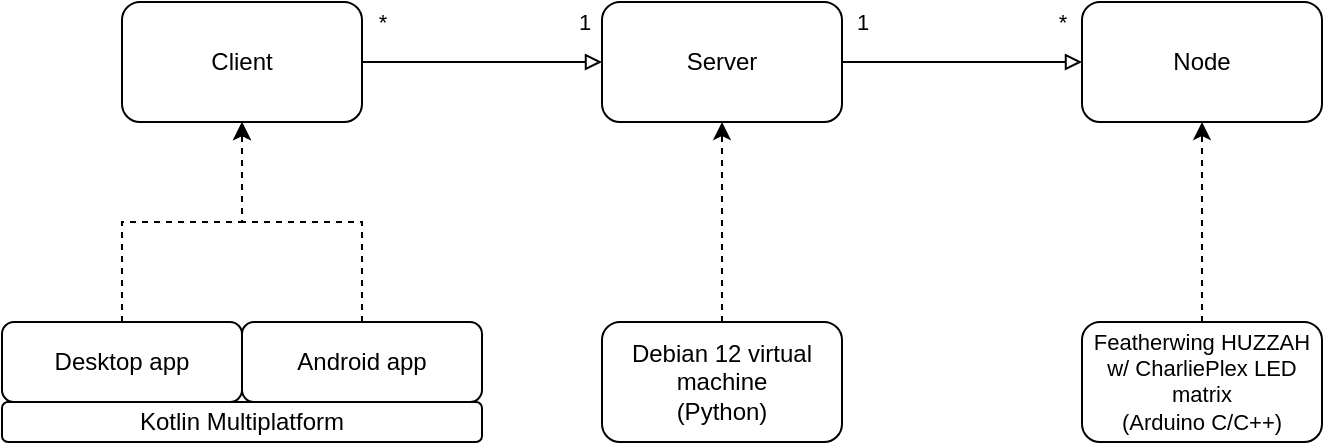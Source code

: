 <mxfile version="24.5.1" type="device">
  <diagram name="Page-1" id="ZSZaa8B1OJM8pMLhOpXY">
    <mxGraphModel dx="988" dy="590" grid="1" gridSize="10" guides="1" tooltips="1" connect="1" arrows="1" fold="1" page="1" pageScale="1" pageWidth="1100" pageHeight="850" math="0" shadow="0">
      <root>
        <mxCell id="0" />
        <mxCell id="1" parent="0" />
        <mxCell id="hGj_gqiBT4FRcHdiCMDX-7" style="edgeStyle=orthogonalEdgeStyle;rounded=0;orthogonalLoop=1;jettySize=auto;html=1;endArrow=block;endFill=0;" edge="1" parent="1" source="hGj_gqiBT4FRcHdiCMDX-4" target="hGj_gqiBT4FRcHdiCMDX-5">
          <mxGeometry relative="1" as="geometry" />
        </mxCell>
        <mxCell id="hGj_gqiBT4FRcHdiCMDX-10" value="1" style="edgeLabel;html=1;align=center;verticalAlign=middle;resizable=0;points=[];" vertex="1" connectable="0" parent="hGj_gqiBT4FRcHdiCMDX-7">
          <mxGeometry x="0.507" y="1" relative="1" as="geometry">
            <mxPoint x="20" y="-19" as="offset" />
          </mxGeometry>
        </mxCell>
        <mxCell id="hGj_gqiBT4FRcHdiCMDX-11" value="*" style="edgeLabel;html=1;align=center;verticalAlign=middle;resizable=0;points=[];" vertex="1" connectable="0" parent="hGj_gqiBT4FRcHdiCMDX-7">
          <mxGeometry x="-0.72" y="-1" relative="1" as="geometry">
            <mxPoint x="-7" y="-21" as="offset" />
          </mxGeometry>
        </mxCell>
        <mxCell id="hGj_gqiBT4FRcHdiCMDX-4" value="Client" style="rounded=1;whiteSpace=wrap;html=1;" vertex="1" parent="1">
          <mxGeometry x="320" y="240" width="120" height="60" as="geometry" />
        </mxCell>
        <mxCell id="hGj_gqiBT4FRcHdiCMDX-8" style="edgeStyle=orthogonalEdgeStyle;rounded=0;orthogonalLoop=1;jettySize=auto;html=1;endArrow=block;endFill=0;" edge="1" parent="1" source="hGj_gqiBT4FRcHdiCMDX-5" target="hGj_gqiBT4FRcHdiCMDX-6">
          <mxGeometry relative="1" as="geometry" />
        </mxCell>
        <mxCell id="hGj_gqiBT4FRcHdiCMDX-9" value="*" style="edgeLabel;html=1;align=center;verticalAlign=middle;resizable=0;points=[];" vertex="1" connectable="0" parent="hGj_gqiBT4FRcHdiCMDX-8">
          <mxGeometry x="0.753" relative="1" as="geometry">
            <mxPoint x="5" y="-20" as="offset" />
          </mxGeometry>
        </mxCell>
        <mxCell id="hGj_gqiBT4FRcHdiCMDX-12" value="1" style="edgeLabel;html=1;align=center;verticalAlign=middle;resizable=0;points=[];" vertex="1" connectable="0" parent="hGj_gqiBT4FRcHdiCMDX-8">
          <mxGeometry x="-0.767" relative="1" as="geometry">
            <mxPoint x="-4" y="-20" as="offset" />
          </mxGeometry>
        </mxCell>
        <mxCell id="hGj_gqiBT4FRcHdiCMDX-5" value="Server" style="rounded=1;whiteSpace=wrap;html=1;" vertex="1" parent="1">
          <mxGeometry x="560" y="240" width="120" height="60" as="geometry" />
        </mxCell>
        <mxCell id="hGj_gqiBT4FRcHdiCMDX-6" value="Node" style="rounded=1;whiteSpace=wrap;html=1;" vertex="1" parent="1">
          <mxGeometry x="800" y="240" width="120" height="60" as="geometry" />
        </mxCell>
        <mxCell id="hGj_gqiBT4FRcHdiCMDX-14" style="edgeStyle=orthogonalEdgeStyle;rounded=0;orthogonalLoop=1;jettySize=auto;html=1;dashed=1;" edge="1" parent="1" source="hGj_gqiBT4FRcHdiCMDX-13" target="hGj_gqiBT4FRcHdiCMDX-4">
          <mxGeometry relative="1" as="geometry" />
        </mxCell>
        <mxCell id="hGj_gqiBT4FRcHdiCMDX-13" value="&lt;div&gt;Android app&lt;/div&gt;" style="rounded=1;whiteSpace=wrap;html=1;" vertex="1" parent="1">
          <mxGeometry x="380" y="400" width="120" height="40" as="geometry" />
        </mxCell>
        <mxCell id="hGj_gqiBT4FRcHdiCMDX-16" style="edgeStyle=orthogonalEdgeStyle;rounded=0;orthogonalLoop=1;jettySize=auto;html=1;dashed=1;" edge="1" parent="1" source="hGj_gqiBT4FRcHdiCMDX-15" target="hGj_gqiBT4FRcHdiCMDX-5">
          <mxGeometry relative="1" as="geometry" />
        </mxCell>
        <mxCell id="hGj_gqiBT4FRcHdiCMDX-15" value="&lt;div&gt;Debian 12 virtual machine&lt;/div&gt;(Python)" style="rounded=1;whiteSpace=wrap;html=1;" vertex="1" parent="1">
          <mxGeometry x="560" y="400" width="120" height="60" as="geometry" />
        </mxCell>
        <mxCell id="hGj_gqiBT4FRcHdiCMDX-18" style="edgeStyle=orthogonalEdgeStyle;rounded=0;orthogonalLoop=1;jettySize=auto;html=1;dashed=1;" edge="1" parent="1" source="hGj_gqiBT4FRcHdiCMDX-17" target="hGj_gqiBT4FRcHdiCMDX-6">
          <mxGeometry relative="1" as="geometry" />
        </mxCell>
        <mxCell id="hGj_gqiBT4FRcHdiCMDX-17" value="&lt;div style=&quot;font-size: 11px;&quot;&gt;&lt;font style=&quot;font-size: 11px;&quot;&gt;Featherwing HUZZAH w/ CharliePlex LED matrix&lt;/font&gt;&lt;/div&gt;&lt;font style=&quot;font-size: 11px;&quot;&gt;(Arduino C/C++)&lt;/font&gt;" style="rounded=1;whiteSpace=wrap;html=1;" vertex="1" parent="1">
          <mxGeometry x="800" y="400" width="120" height="60" as="geometry" />
        </mxCell>
        <mxCell id="hGj_gqiBT4FRcHdiCMDX-20" style="edgeStyle=orthogonalEdgeStyle;rounded=0;orthogonalLoop=1;jettySize=auto;html=1;dashed=1;" edge="1" parent="1" source="hGj_gqiBT4FRcHdiCMDX-19" target="hGj_gqiBT4FRcHdiCMDX-4">
          <mxGeometry relative="1" as="geometry" />
        </mxCell>
        <mxCell id="hGj_gqiBT4FRcHdiCMDX-19" value="&lt;div&gt;Desktop app&lt;/div&gt;" style="rounded=1;whiteSpace=wrap;html=1;" vertex="1" parent="1">
          <mxGeometry x="260" y="400" width="120" height="40" as="geometry" />
        </mxCell>
        <mxCell id="hGj_gqiBT4FRcHdiCMDX-21" value="&lt;div&gt;&lt;span style=&quot;background-color: initial;&quot;&gt;Kotlin Multiplatform&lt;/span&gt;&lt;br&gt;&lt;/div&gt;" style="rounded=1;whiteSpace=wrap;html=1;" vertex="1" parent="1">
          <mxGeometry x="260" y="440" width="240" height="20" as="geometry" />
        </mxCell>
      </root>
    </mxGraphModel>
  </diagram>
</mxfile>
